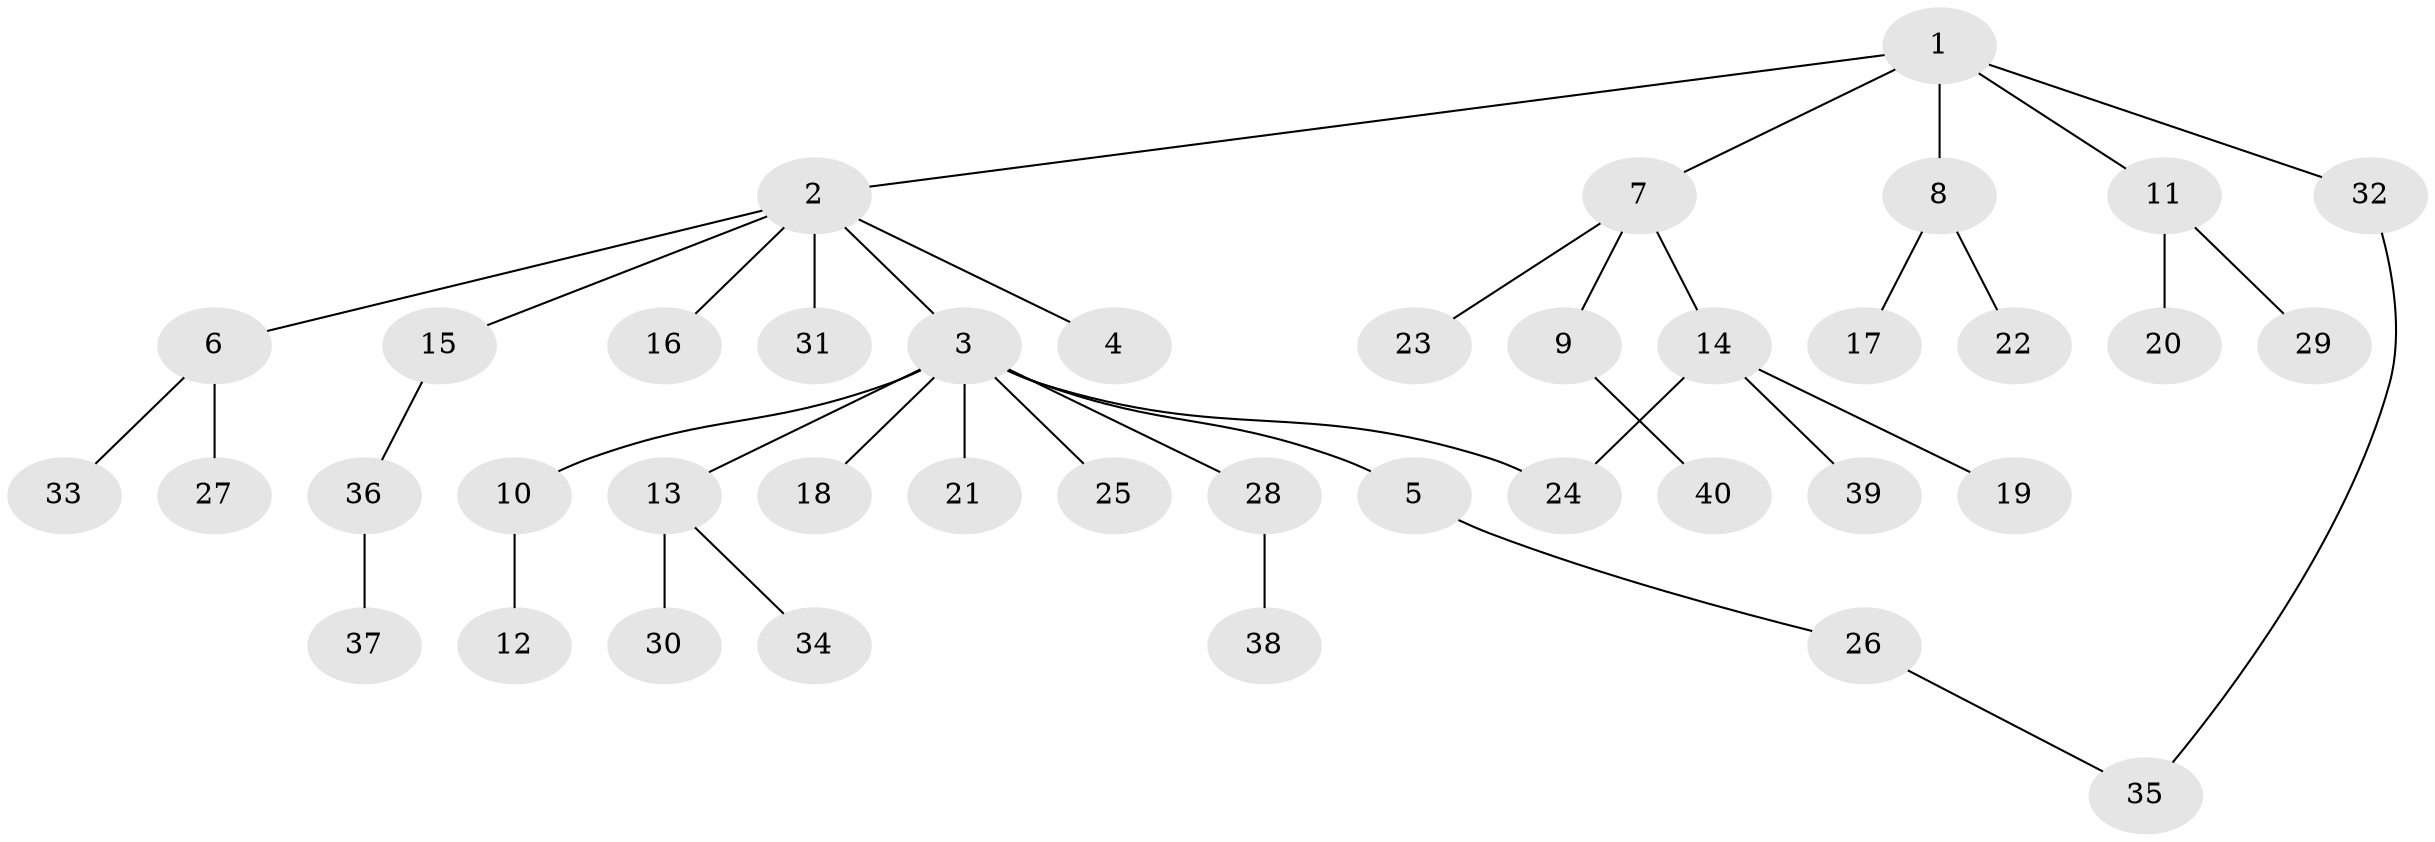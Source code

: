 // original degree distribution, {6: 0.017857142857142856, 8: 0.017857142857142856, 10: 0.017857142857142856, 1: 0.5357142857142857, 2: 0.26785714285714285, 4: 0.07142857142857142, 5: 0.017857142857142856, 3: 0.05357142857142857}
// Generated by graph-tools (version 1.1) at 2025/50/03/04/25 22:50:39]
// undirected, 40 vertices, 41 edges
graph export_dot {
  node [color=gray90,style=filled];
  1;
  2;
  3;
  4;
  5;
  6;
  7;
  8;
  9;
  10;
  11;
  12;
  13;
  14;
  15;
  16;
  17;
  18;
  19;
  20;
  21;
  22;
  23;
  24;
  25;
  26;
  27;
  28;
  29;
  30;
  31;
  32;
  33;
  34;
  35;
  36;
  37;
  38;
  39;
  40;
  1 -- 2 [weight=1.0];
  1 -- 7 [weight=1.0];
  1 -- 8 [weight=1.0];
  1 -- 11 [weight=1.0];
  1 -- 32 [weight=1.0];
  2 -- 3 [weight=1.0];
  2 -- 4 [weight=1.0];
  2 -- 6 [weight=1.0];
  2 -- 15 [weight=1.0];
  2 -- 16 [weight=1.0];
  2 -- 31 [weight=1.0];
  3 -- 5 [weight=1.0];
  3 -- 10 [weight=1.0];
  3 -- 13 [weight=1.0];
  3 -- 18 [weight=1.0];
  3 -- 21 [weight=1.0];
  3 -- 24 [weight=1.0];
  3 -- 25 [weight=1.0];
  3 -- 28 [weight=1.0];
  5 -- 26 [weight=1.0];
  6 -- 27 [weight=1.0];
  6 -- 33 [weight=1.0];
  7 -- 9 [weight=1.0];
  7 -- 14 [weight=1.0];
  7 -- 23 [weight=1.0];
  8 -- 17 [weight=1.0];
  8 -- 22 [weight=1.0];
  9 -- 40 [weight=1.0];
  10 -- 12 [weight=1.0];
  11 -- 20 [weight=1.0];
  11 -- 29 [weight=1.0];
  13 -- 30 [weight=1.0];
  13 -- 34 [weight=1.0];
  14 -- 19 [weight=1.0];
  14 -- 24 [weight=1.0];
  14 -- 39 [weight=1.0];
  15 -- 36 [weight=1.0];
  26 -- 35 [weight=1.0];
  28 -- 38 [weight=1.0];
  32 -- 35 [weight=1.0];
  36 -- 37 [weight=1.0];
}
